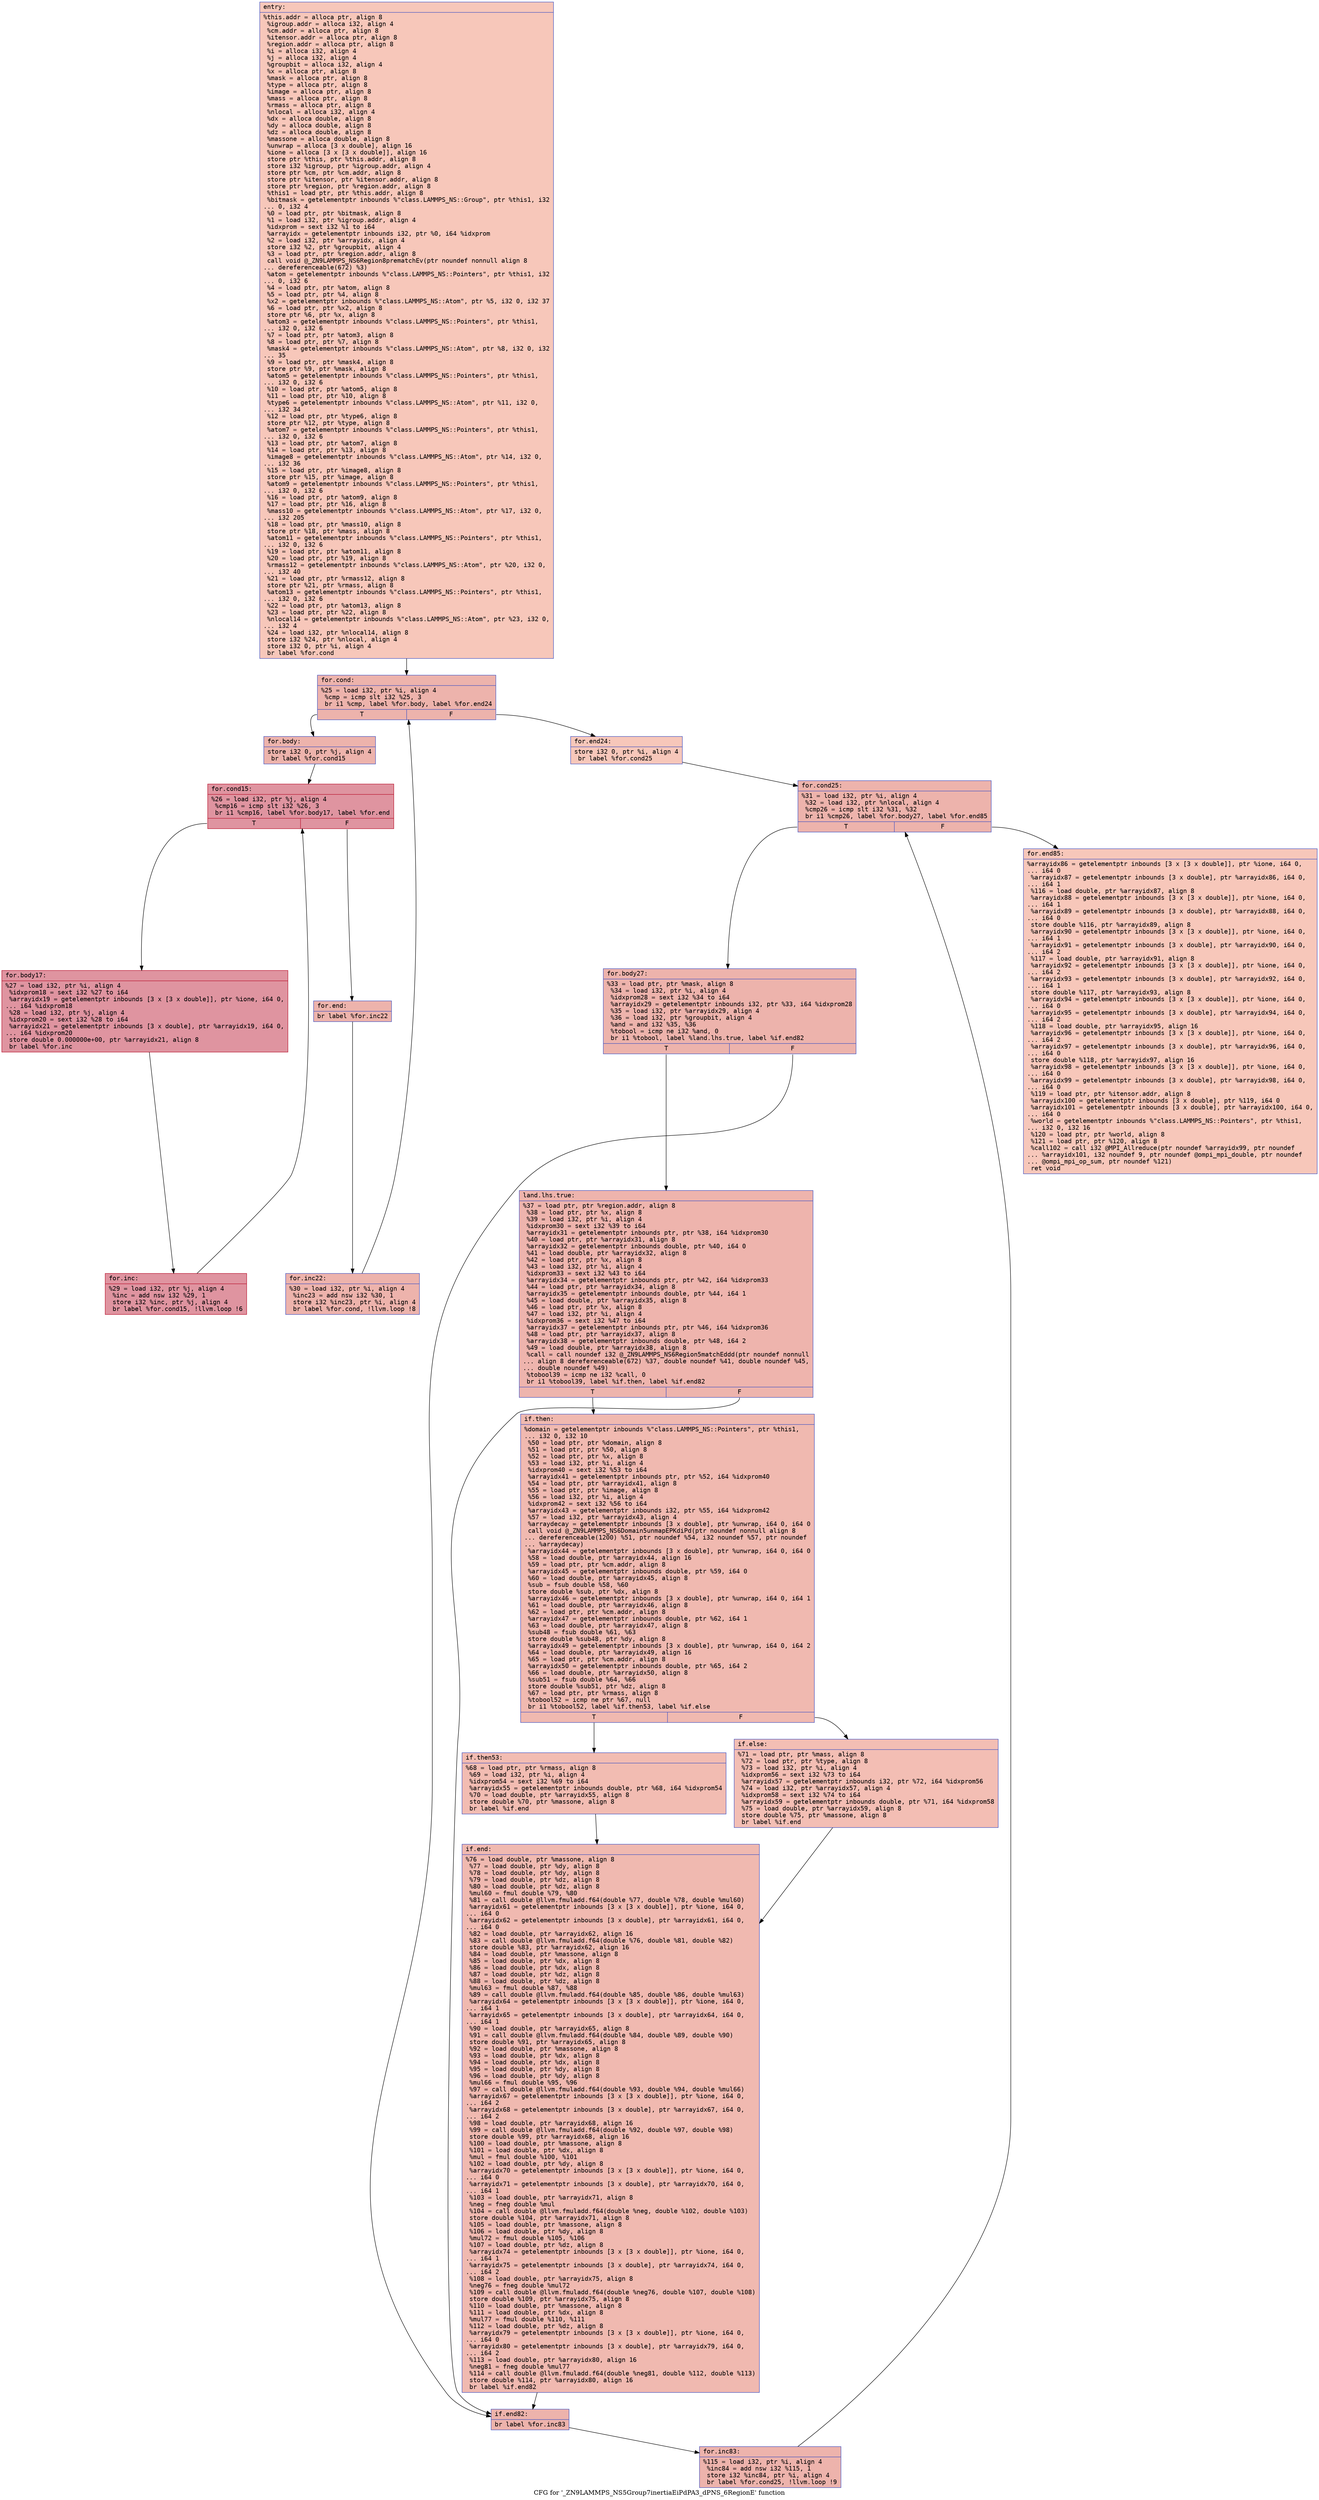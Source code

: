 digraph "CFG for '_ZN9LAMMPS_NS5Group7inertiaEiPdPA3_dPNS_6RegionE' function" {
	label="CFG for '_ZN9LAMMPS_NS5Group7inertiaEiPdPA3_dPNS_6RegionE' function";

	Node0x55ba3049de60 [shape=record,color="#3d50c3ff", style=filled, fillcolor="#ec7f6370" fontname="Courier",label="{entry:\l|  %this.addr = alloca ptr, align 8\l  %igroup.addr = alloca i32, align 4\l  %cm.addr = alloca ptr, align 8\l  %itensor.addr = alloca ptr, align 8\l  %region.addr = alloca ptr, align 8\l  %i = alloca i32, align 4\l  %j = alloca i32, align 4\l  %groupbit = alloca i32, align 4\l  %x = alloca ptr, align 8\l  %mask = alloca ptr, align 8\l  %type = alloca ptr, align 8\l  %image = alloca ptr, align 8\l  %mass = alloca ptr, align 8\l  %rmass = alloca ptr, align 8\l  %nlocal = alloca i32, align 4\l  %dx = alloca double, align 8\l  %dy = alloca double, align 8\l  %dz = alloca double, align 8\l  %massone = alloca double, align 8\l  %unwrap = alloca [3 x double], align 16\l  %ione = alloca [3 x [3 x double]], align 16\l  store ptr %this, ptr %this.addr, align 8\l  store i32 %igroup, ptr %igroup.addr, align 4\l  store ptr %cm, ptr %cm.addr, align 8\l  store ptr %itensor, ptr %itensor.addr, align 8\l  store ptr %region, ptr %region.addr, align 8\l  %this1 = load ptr, ptr %this.addr, align 8\l  %bitmask = getelementptr inbounds %\"class.LAMMPS_NS::Group\", ptr %this1, i32\l... 0, i32 4\l  %0 = load ptr, ptr %bitmask, align 8\l  %1 = load i32, ptr %igroup.addr, align 4\l  %idxprom = sext i32 %1 to i64\l  %arrayidx = getelementptr inbounds i32, ptr %0, i64 %idxprom\l  %2 = load i32, ptr %arrayidx, align 4\l  store i32 %2, ptr %groupbit, align 4\l  %3 = load ptr, ptr %region.addr, align 8\l  call void @_ZN9LAMMPS_NS6Region8prematchEv(ptr noundef nonnull align 8\l... dereferenceable(672) %3)\l  %atom = getelementptr inbounds %\"class.LAMMPS_NS::Pointers\", ptr %this1, i32\l... 0, i32 6\l  %4 = load ptr, ptr %atom, align 8\l  %5 = load ptr, ptr %4, align 8\l  %x2 = getelementptr inbounds %\"class.LAMMPS_NS::Atom\", ptr %5, i32 0, i32 37\l  %6 = load ptr, ptr %x2, align 8\l  store ptr %6, ptr %x, align 8\l  %atom3 = getelementptr inbounds %\"class.LAMMPS_NS::Pointers\", ptr %this1,\l... i32 0, i32 6\l  %7 = load ptr, ptr %atom3, align 8\l  %8 = load ptr, ptr %7, align 8\l  %mask4 = getelementptr inbounds %\"class.LAMMPS_NS::Atom\", ptr %8, i32 0, i32\l... 35\l  %9 = load ptr, ptr %mask4, align 8\l  store ptr %9, ptr %mask, align 8\l  %atom5 = getelementptr inbounds %\"class.LAMMPS_NS::Pointers\", ptr %this1,\l... i32 0, i32 6\l  %10 = load ptr, ptr %atom5, align 8\l  %11 = load ptr, ptr %10, align 8\l  %type6 = getelementptr inbounds %\"class.LAMMPS_NS::Atom\", ptr %11, i32 0,\l... i32 34\l  %12 = load ptr, ptr %type6, align 8\l  store ptr %12, ptr %type, align 8\l  %atom7 = getelementptr inbounds %\"class.LAMMPS_NS::Pointers\", ptr %this1,\l... i32 0, i32 6\l  %13 = load ptr, ptr %atom7, align 8\l  %14 = load ptr, ptr %13, align 8\l  %image8 = getelementptr inbounds %\"class.LAMMPS_NS::Atom\", ptr %14, i32 0,\l... i32 36\l  %15 = load ptr, ptr %image8, align 8\l  store ptr %15, ptr %image, align 8\l  %atom9 = getelementptr inbounds %\"class.LAMMPS_NS::Pointers\", ptr %this1,\l... i32 0, i32 6\l  %16 = load ptr, ptr %atom9, align 8\l  %17 = load ptr, ptr %16, align 8\l  %mass10 = getelementptr inbounds %\"class.LAMMPS_NS::Atom\", ptr %17, i32 0,\l... i32 205\l  %18 = load ptr, ptr %mass10, align 8\l  store ptr %18, ptr %mass, align 8\l  %atom11 = getelementptr inbounds %\"class.LAMMPS_NS::Pointers\", ptr %this1,\l... i32 0, i32 6\l  %19 = load ptr, ptr %atom11, align 8\l  %20 = load ptr, ptr %19, align 8\l  %rmass12 = getelementptr inbounds %\"class.LAMMPS_NS::Atom\", ptr %20, i32 0,\l... i32 40\l  %21 = load ptr, ptr %rmass12, align 8\l  store ptr %21, ptr %rmass, align 8\l  %atom13 = getelementptr inbounds %\"class.LAMMPS_NS::Pointers\", ptr %this1,\l... i32 0, i32 6\l  %22 = load ptr, ptr %atom13, align 8\l  %23 = load ptr, ptr %22, align 8\l  %nlocal14 = getelementptr inbounds %\"class.LAMMPS_NS::Atom\", ptr %23, i32 0,\l... i32 4\l  %24 = load i32, ptr %nlocal14, align 8\l  store i32 %24, ptr %nlocal, align 4\l  store i32 0, ptr %i, align 4\l  br label %for.cond\l}"];
	Node0x55ba3049de60 -> Node0x55ba304a32d0[tooltip="entry -> for.cond\nProbability 100.00%" ];
	Node0x55ba304a32d0 [shape=record,color="#3d50c3ff", style=filled, fillcolor="#d6524470" fontname="Courier",label="{for.cond:\l|  %25 = load i32, ptr %i, align 4\l  %cmp = icmp slt i32 %25, 3\l  br i1 %cmp, label %for.body, label %for.end24\l|{<s0>T|<s1>F}}"];
	Node0x55ba304a32d0:s0 -> Node0x55ba304a34c0[tooltip="for.cond -> for.body\nProbability 96.88%" ];
	Node0x55ba304a32d0:s1 -> Node0x55ba304a3540[tooltip="for.cond -> for.end24\nProbability 3.12%" ];
	Node0x55ba304a34c0 [shape=record,color="#3d50c3ff", style=filled, fillcolor="#d6524470" fontname="Courier",label="{for.body:\l|  store i32 0, ptr %j, align 4\l  br label %for.cond15\l}"];
	Node0x55ba304a34c0 -> Node0x55ba304a0bd0[tooltip="for.body -> for.cond15\nProbability 100.00%" ];
	Node0x55ba304a0bd0 [shape=record,color="#b70d28ff", style=filled, fillcolor="#b70d2870" fontname="Courier",label="{for.cond15:\l|  %26 = load i32, ptr %j, align 4\l  %cmp16 = icmp slt i32 %26, 3\l  br i1 %cmp16, label %for.body17, label %for.end\l|{<s0>T|<s1>F}}"];
	Node0x55ba304a0bd0:s0 -> Node0x55ba304a3c70[tooltip="for.cond15 -> for.body17\nProbability 96.88%" ];
	Node0x55ba304a0bd0:s1 -> Node0x55ba304a3cc0[tooltip="for.cond15 -> for.end\nProbability 3.12%" ];
	Node0x55ba304a3c70 [shape=record,color="#b70d28ff", style=filled, fillcolor="#b70d2870" fontname="Courier",label="{for.body17:\l|  %27 = load i32, ptr %i, align 4\l  %idxprom18 = sext i32 %27 to i64\l  %arrayidx19 = getelementptr inbounds [3 x [3 x double]], ptr %ione, i64 0,\l... i64 %idxprom18\l  %28 = load i32, ptr %j, align 4\l  %idxprom20 = sext i32 %28 to i64\l  %arrayidx21 = getelementptr inbounds [3 x double], ptr %arrayidx19, i64 0,\l... i64 %idxprom20\l  store double 0.000000e+00, ptr %arrayidx21, align 8\l  br label %for.inc\l}"];
	Node0x55ba304a3c70 -> Node0x55ba304a42a0[tooltip="for.body17 -> for.inc\nProbability 100.00%" ];
	Node0x55ba304a42a0 [shape=record,color="#b70d28ff", style=filled, fillcolor="#b70d2870" fontname="Courier",label="{for.inc:\l|  %29 = load i32, ptr %j, align 4\l  %inc = add nsw i32 %29, 1\l  store i32 %inc, ptr %j, align 4\l  br label %for.cond15, !llvm.loop !6\l}"];
	Node0x55ba304a42a0 -> Node0x55ba304a0bd0[tooltip="for.inc -> for.cond15\nProbability 100.00%" ];
	Node0x55ba304a3cc0 [shape=record,color="#3d50c3ff", style=filled, fillcolor="#d6524470" fontname="Courier",label="{for.end:\l|  br label %for.inc22\l}"];
	Node0x55ba304a3cc0 -> Node0x55ba304a46d0[tooltip="for.end -> for.inc22\nProbability 100.00%" ];
	Node0x55ba304a46d0 [shape=record,color="#3d50c3ff", style=filled, fillcolor="#d6524470" fontname="Courier",label="{for.inc22:\l|  %30 = load i32, ptr %i, align 4\l  %inc23 = add nsw i32 %30, 1\l  store i32 %inc23, ptr %i, align 4\l  br label %for.cond, !llvm.loop !8\l}"];
	Node0x55ba304a46d0 -> Node0x55ba304a32d0[tooltip="for.inc22 -> for.cond\nProbability 100.00%" ];
	Node0x55ba304a3540 [shape=record,color="#3d50c3ff", style=filled, fillcolor="#ec7f6370" fontname="Courier",label="{for.end24:\l|  store i32 0, ptr %i, align 4\l  br label %for.cond25\l}"];
	Node0x55ba304a3540 -> Node0x55ba3035a840[tooltip="for.end24 -> for.cond25\nProbability 100.00%" ];
	Node0x55ba3035a840 [shape=record,color="#3d50c3ff", style=filled, fillcolor="#d6524470" fontname="Courier",label="{for.cond25:\l|  %31 = load i32, ptr %i, align 4\l  %32 = load i32, ptr %nlocal, align 4\l  %cmp26 = icmp slt i32 %31, %32\l  br i1 %cmp26, label %for.body27, label %for.end85\l|{<s0>T|<s1>F}}"];
	Node0x55ba3035a840:s0 -> Node0x55ba3035aae0[tooltip="for.cond25 -> for.body27\nProbability 96.88%" ];
	Node0x55ba3035a840:s1 -> Node0x55ba3035ab60[tooltip="for.cond25 -> for.end85\nProbability 3.12%" ];
	Node0x55ba3035aae0 [shape=record,color="#3d50c3ff", style=filled, fillcolor="#d6524470" fontname="Courier",label="{for.body27:\l|  %33 = load ptr, ptr %mask, align 8\l  %34 = load i32, ptr %i, align 4\l  %idxprom28 = sext i32 %34 to i64\l  %arrayidx29 = getelementptr inbounds i32, ptr %33, i64 %idxprom28\l  %35 = load i32, ptr %arrayidx29, align 4\l  %36 = load i32, ptr %groupbit, align 4\l  %and = and i32 %35, %36\l  %tobool = icmp ne i32 %and, 0\l  br i1 %tobool, label %land.lhs.true, label %if.end82\l|{<s0>T|<s1>F}}"];
	Node0x55ba3035aae0:s0 -> Node0x55ba3035b160[tooltip="for.body27 -> land.lhs.true\nProbability 62.50%" ];
	Node0x55ba3035aae0:s1 -> Node0x55ba3035b1e0[tooltip="for.body27 -> if.end82\nProbability 37.50%" ];
	Node0x55ba3035b160 [shape=record,color="#3d50c3ff", style=filled, fillcolor="#d8564670" fontname="Courier",label="{land.lhs.true:\l|  %37 = load ptr, ptr %region.addr, align 8\l  %38 = load ptr, ptr %x, align 8\l  %39 = load i32, ptr %i, align 4\l  %idxprom30 = sext i32 %39 to i64\l  %arrayidx31 = getelementptr inbounds ptr, ptr %38, i64 %idxprom30\l  %40 = load ptr, ptr %arrayidx31, align 8\l  %arrayidx32 = getelementptr inbounds double, ptr %40, i64 0\l  %41 = load double, ptr %arrayidx32, align 8\l  %42 = load ptr, ptr %x, align 8\l  %43 = load i32, ptr %i, align 4\l  %idxprom33 = sext i32 %43 to i64\l  %arrayidx34 = getelementptr inbounds ptr, ptr %42, i64 %idxprom33\l  %44 = load ptr, ptr %arrayidx34, align 8\l  %arrayidx35 = getelementptr inbounds double, ptr %44, i64 1\l  %45 = load double, ptr %arrayidx35, align 8\l  %46 = load ptr, ptr %x, align 8\l  %47 = load i32, ptr %i, align 4\l  %idxprom36 = sext i32 %47 to i64\l  %arrayidx37 = getelementptr inbounds ptr, ptr %46, i64 %idxprom36\l  %48 = load ptr, ptr %arrayidx37, align 8\l  %arrayidx38 = getelementptr inbounds double, ptr %48, i64 2\l  %49 = load double, ptr %arrayidx38, align 8\l  %call = call noundef i32 @_ZN9LAMMPS_NS6Region5matchEddd(ptr noundef nonnull\l... align 8 dereferenceable(672) %37, double noundef %41, double noundef %45,\l... double noundef %49)\l  %tobool39 = icmp ne i32 %call, 0\l  br i1 %tobool39, label %if.then, label %if.end82\l|{<s0>T|<s1>F}}"];
	Node0x55ba3035b160:s0 -> Node0x55ba304a8290[tooltip="land.lhs.true -> if.then\nProbability 62.50%" ];
	Node0x55ba3035b160:s1 -> Node0x55ba3035b1e0[tooltip="land.lhs.true -> if.end82\nProbability 37.50%" ];
	Node0x55ba304a8290 [shape=record,color="#3d50c3ff", style=filled, fillcolor="#de614d70" fontname="Courier",label="{if.then:\l|  %domain = getelementptr inbounds %\"class.LAMMPS_NS::Pointers\", ptr %this1,\l... i32 0, i32 10\l  %50 = load ptr, ptr %domain, align 8\l  %51 = load ptr, ptr %50, align 8\l  %52 = load ptr, ptr %x, align 8\l  %53 = load i32, ptr %i, align 4\l  %idxprom40 = sext i32 %53 to i64\l  %arrayidx41 = getelementptr inbounds ptr, ptr %52, i64 %idxprom40\l  %54 = load ptr, ptr %arrayidx41, align 8\l  %55 = load ptr, ptr %image, align 8\l  %56 = load i32, ptr %i, align 4\l  %idxprom42 = sext i32 %56 to i64\l  %arrayidx43 = getelementptr inbounds i32, ptr %55, i64 %idxprom42\l  %57 = load i32, ptr %arrayidx43, align 4\l  %arraydecay = getelementptr inbounds [3 x double], ptr %unwrap, i64 0, i64 0\l  call void @_ZN9LAMMPS_NS6Domain5unmapEPKdiPd(ptr noundef nonnull align 8\l... dereferenceable(1200) %51, ptr noundef %54, i32 noundef %57, ptr noundef\l... %arraydecay)\l  %arrayidx44 = getelementptr inbounds [3 x double], ptr %unwrap, i64 0, i64 0\l  %58 = load double, ptr %arrayidx44, align 16\l  %59 = load ptr, ptr %cm.addr, align 8\l  %arrayidx45 = getelementptr inbounds double, ptr %59, i64 0\l  %60 = load double, ptr %arrayidx45, align 8\l  %sub = fsub double %58, %60\l  store double %sub, ptr %dx, align 8\l  %arrayidx46 = getelementptr inbounds [3 x double], ptr %unwrap, i64 0, i64 1\l  %61 = load double, ptr %arrayidx46, align 8\l  %62 = load ptr, ptr %cm.addr, align 8\l  %arrayidx47 = getelementptr inbounds double, ptr %62, i64 1\l  %63 = load double, ptr %arrayidx47, align 8\l  %sub48 = fsub double %61, %63\l  store double %sub48, ptr %dy, align 8\l  %arrayidx49 = getelementptr inbounds [3 x double], ptr %unwrap, i64 0, i64 2\l  %64 = load double, ptr %arrayidx49, align 16\l  %65 = load ptr, ptr %cm.addr, align 8\l  %arrayidx50 = getelementptr inbounds double, ptr %65, i64 2\l  %66 = load double, ptr %arrayidx50, align 8\l  %sub51 = fsub double %64, %66\l  store double %sub51, ptr %dz, align 8\l  %67 = load ptr, ptr %rmass, align 8\l  %tobool52 = icmp ne ptr %67, null\l  br i1 %tobool52, label %if.then53, label %if.else\l|{<s0>T|<s1>F}}"];
	Node0x55ba304a8290:s0 -> Node0x55ba304a38d0[tooltip="if.then -> if.then53\nProbability 62.50%" ];
	Node0x55ba304a8290:s1 -> Node0x55ba304a3950[tooltip="if.then -> if.else\nProbability 37.50%" ];
	Node0x55ba304a38d0 [shape=record,color="#3d50c3ff", style=filled, fillcolor="#e1675170" fontname="Courier",label="{if.then53:\l|  %68 = load ptr, ptr %rmass, align 8\l  %69 = load i32, ptr %i, align 4\l  %idxprom54 = sext i32 %69 to i64\l  %arrayidx55 = getelementptr inbounds double, ptr %68, i64 %idxprom54\l  %70 = load double, ptr %arrayidx55, align 8\l  store double %70, ptr %massone, align 8\l  br label %if.end\l}"];
	Node0x55ba304a38d0 -> Node0x55ba304aa780[tooltip="if.then53 -> if.end\nProbability 100.00%" ];
	Node0x55ba304a3950 [shape=record,color="#3d50c3ff", style=filled, fillcolor="#e36c5570" fontname="Courier",label="{if.else:\l|  %71 = load ptr, ptr %mass, align 8\l  %72 = load ptr, ptr %type, align 8\l  %73 = load i32, ptr %i, align 4\l  %idxprom56 = sext i32 %73 to i64\l  %arrayidx57 = getelementptr inbounds i32, ptr %72, i64 %idxprom56\l  %74 = load i32, ptr %arrayidx57, align 4\l  %idxprom58 = sext i32 %74 to i64\l  %arrayidx59 = getelementptr inbounds double, ptr %71, i64 %idxprom58\l  %75 = load double, ptr %arrayidx59, align 8\l  store double %75, ptr %massone, align 8\l  br label %if.end\l}"];
	Node0x55ba304a3950 -> Node0x55ba304aa780[tooltip="if.else -> if.end\nProbability 100.00%" ];
	Node0x55ba304aa780 [shape=record,color="#3d50c3ff", style=filled, fillcolor="#de614d70" fontname="Courier",label="{if.end:\l|  %76 = load double, ptr %massone, align 8\l  %77 = load double, ptr %dy, align 8\l  %78 = load double, ptr %dy, align 8\l  %79 = load double, ptr %dz, align 8\l  %80 = load double, ptr %dz, align 8\l  %mul60 = fmul double %79, %80\l  %81 = call double @llvm.fmuladd.f64(double %77, double %78, double %mul60)\l  %arrayidx61 = getelementptr inbounds [3 x [3 x double]], ptr %ione, i64 0,\l... i64 0\l  %arrayidx62 = getelementptr inbounds [3 x double], ptr %arrayidx61, i64 0,\l... i64 0\l  %82 = load double, ptr %arrayidx62, align 16\l  %83 = call double @llvm.fmuladd.f64(double %76, double %81, double %82)\l  store double %83, ptr %arrayidx62, align 16\l  %84 = load double, ptr %massone, align 8\l  %85 = load double, ptr %dx, align 8\l  %86 = load double, ptr %dx, align 8\l  %87 = load double, ptr %dz, align 8\l  %88 = load double, ptr %dz, align 8\l  %mul63 = fmul double %87, %88\l  %89 = call double @llvm.fmuladd.f64(double %85, double %86, double %mul63)\l  %arrayidx64 = getelementptr inbounds [3 x [3 x double]], ptr %ione, i64 0,\l... i64 1\l  %arrayidx65 = getelementptr inbounds [3 x double], ptr %arrayidx64, i64 0,\l... i64 1\l  %90 = load double, ptr %arrayidx65, align 8\l  %91 = call double @llvm.fmuladd.f64(double %84, double %89, double %90)\l  store double %91, ptr %arrayidx65, align 8\l  %92 = load double, ptr %massone, align 8\l  %93 = load double, ptr %dx, align 8\l  %94 = load double, ptr %dx, align 8\l  %95 = load double, ptr %dy, align 8\l  %96 = load double, ptr %dy, align 8\l  %mul66 = fmul double %95, %96\l  %97 = call double @llvm.fmuladd.f64(double %93, double %94, double %mul66)\l  %arrayidx67 = getelementptr inbounds [3 x [3 x double]], ptr %ione, i64 0,\l... i64 2\l  %arrayidx68 = getelementptr inbounds [3 x double], ptr %arrayidx67, i64 0,\l... i64 2\l  %98 = load double, ptr %arrayidx68, align 16\l  %99 = call double @llvm.fmuladd.f64(double %92, double %97, double %98)\l  store double %99, ptr %arrayidx68, align 16\l  %100 = load double, ptr %massone, align 8\l  %101 = load double, ptr %dx, align 8\l  %mul = fmul double %100, %101\l  %102 = load double, ptr %dy, align 8\l  %arrayidx70 = getelementptr inbounds [3 x [3 x double]], ptr %ione, i64 0,\l... i64 0\l  %arrayidx71 = getelementptr inbounds [3 x double], ptr %arrayidx70, i64 0,\l... i64 1\l  %103 = load double, ptr %arrayidx71, align 8\l  %neg = fneg double %mul\l  %104 = call double @llvm.fmuladd.f64(double %neg, double %102, double %103)\l  store double %104, ptr %arrayidx71, align 8\l  %105 = load double, ptr %massone, align 8\l  %106 = load double, ptr %dy, align 8\l  %mul72 = fmul double %105, %106\l  %107 = load double, ptr %dz, align 8\l  %arrayidx74 = getelementptr inbounds [3 x [3 x double]], ptr %ione, i64 0,\l... i64 1\l  %arrayidx75 = getelementptr inbounds [3 x double], ptr %arrayidx74, i64 0,\l... i64 2\l  %108 = load double, ptr %arrayidx75, align 8\l  %neg76 = fneg double %mul72\l  %109 = call double @llvm.fmuladd.f64(double %neg76, double %107, double %108)\l  store double %109, ptr %arrayidx75, align 8\l  %110 = load double, ptr %massone, align 8\l  %111 = load double, ptr %dx, align 8\l  %mul77 = fmul double %110, %111\l  %112 = load double, ptr %dz, align 8\l  %arrayidx79 = getelementptr inbounds [3 x [3 x double]], ptr %ione, i64 0,\l... i64 0\l  %arrayidx80 = getelementptr inbounds [3 x double], ptr %arrayidx79, i64 0,\l... i64 2\l  %113 = load double, ptr %arrayidx80, align 16\l  %neg81 = fneg double %mul77\l  %114 = call double @llvm.fmuladd.f64(double %neg81, double %112, double %113)\l  store double %114, ptr %arrayidx80, align 16\l  br label %if.end82\l}"];
	Node0x55ba304aa780 -> Node0x55ba3035b1e0[tooltip="if.end -> if.end82\nProbability 100.00%" ];
	Node0x55ba3035b1e0 [shape=record,color="#3d50c3ff", style=filled, fillcolor="#d6524470" fontname="Courier",label="{if.end82:\l|  br label %for.inc83\l}"];
	Node0x55ba3035b1e0 -> Node0x55ba304ae580[tooltip="if.end82 -> for.inc83\nProbability 100.00%" ];
	Node0x55ba304ae580 [shape=record,color="#3d50c3ff", style=filled, fillcolor="#d6524470" fontname="Courier",label="{for.inc83:\l|  %115 = load i32, ptr %i, align 4\l  %inc84 = add nsw i32 %115, 1\l  store i32 %inc84, ptr %i, align 4\l  br label %for.cond25, !llvm.loop !9\l}"];
	Node0x55ba304ae580 -> Node0x55ba3035a840[tooltip="for.inc83 -> for.cond25\nProbability 100.00%" ];
	Node0x55ba3035ab60 [shape=record,color="#3d50c3ff", style=filled, fillcolor="#ec7f6370" fontname="Courier",label="{for.end85:\l|  %arrayidx86 = getelementptr inbounds [3 x [3 x double]], ptr %ione, i64 0,\l... i64 0\l  %arrayidx87 = getelementptr inbounds [3 x double], ptr %arrayidx86, i64 0,\l... i64 1\l  %116 = load double, ptr %arrayidx87, align 8\l  %arrayidx88 = getelementptr inbounds [3 x [3 x double]], ptr %ione, i64 0,\l... i64 1\l  %arrayidx89 = getelementptr inbounds [3 x double], ptr %arrayidx88, i64 0,\l... i64 0\l  store double %116, ptr %arrayidx89, align 8\l  %arrayidx90 = getelementptr inbounds [3 x [3 x double]], ptr %ione, i64 0,\l... i64 1\l  %arrayidx91 = getelementptr inbounds [3 x double], ptr %arrayidx90, i64 0,\l... i64 2\l  %117 = load double, ptr %arrayidx91, align 8\l  %arrayidx92 = getelementptr inbounds [3 x [3 x double]], ptr %ione, i64 0,\l... i64 2\l  %arrayidx93 = getelementptr inbounds [3 x double], ptr %arrayidx92, i64 0,\l... i64 1\l  store double %117, ptr %arrayidx93, align 8\l  %arrayidx94 = getelementptr inbounds [3 x [3 x double]], ptr %ione, i64 0,\l... i64 0\l  %arrayidx95 = getelementptr inbounds [3 x double], ptr %arrayidx94, i64 0,\l... i64 2\l  %118 = load double, ptr %arrayidx95, align 16\l  %arrayidx96 = getelementptr inbounds [3 x [3 x double]], ptr %ione, i64 0,\l... i64 2\l  %arrayidx97 = getelementptr inbounds [3 x double], ptr %arrayidx96, i64 0,\l... i64 0\l  store double %118, ptr %arrayidx97, align 16\l  %arrayidx98 = getelementptr inbounds [3 x [3 x double]], ptr %ione, i64 0,\l... i64 0\l  %arrayidx99 = getelementptr inbounds [3 x double], ptr %arrayidx98, i64 0,\l... i64 0\l  %119 = load ptr, ptr %itensor.addr, align 8\l  %arrayidx100 = getelementptr inbounds [3 x double], ptr %119, i64 0\l  %arrayidx101 = getelementptr inbounds [3 x double], ptr %arrayidx100, i64 0,\l... i64 0\l  %world = getelementptr inbounds %\"class.LAMMPS_NS::Pointers\", ptr %this1,\l... i32 0, i32 16\l  %120 = load ptr, ptr %world, align 8\l  %121 = load ptr, ptr %120, align 8\l  %call102 = call i32 @MPI_Allreduce(ptr noundef %arrayidx99, ptr noundef\l... %arrayidx101, i32 noundef 9, ptr noundef @ompi_mpi_double, ptr noundef\l... @ompi_mpi_op_sum, ptr noundef %121)\l  ret void\l}"];
}
